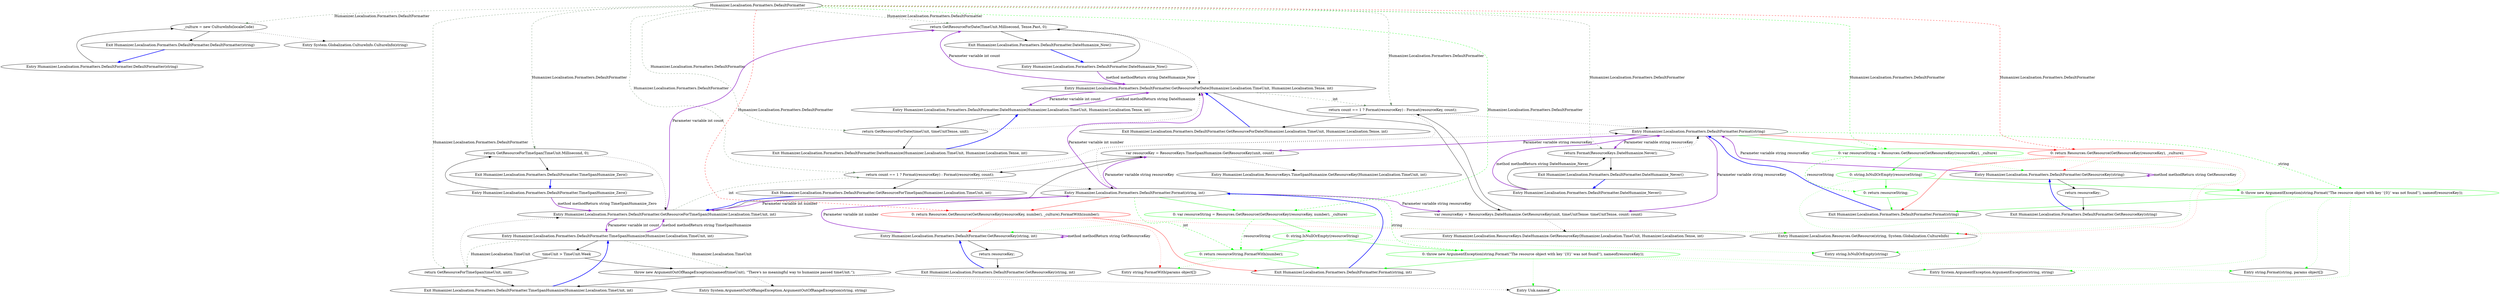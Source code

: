 digraph  {
n47 [label="Humanizer.Localisation.Formatters.DefaultFormatter", span=""];
n0 [cluster="Humanizer.Localisation.Formatters.DefaultFormatter.DefaultFormatter(string)", label="Entry Humanizer.Localisation.Formatters.DefaultFormatter.DefaultFormatter(string)", span="16-16"];
n1 [cluster="Humanizer.Localisation.Formatters.DefaultFormatter.DefaultFormatter(string)", label="_culture = new CultureInfo(localeCode)", span="18-18"];
n2 [cluster="Humanizer.Localisation.Formatters.DefaultFormatter.DefaultFormatter(string)", label="Exit Humanizer.Localisation.Formatters.DefaultFormatter.DefaultFormatter(string)", span="16-16"];
n3 [cluster="System.Globalization.CultureInfo.CultureInfo(string)", label="Entry System.Globalization.CultureInfo.CultureInfo(string)", span="0-0"];
n4 [cluster="Humanizer.Localisation.Formatters.DefaultFormatter.DateHumanize_Now()", label="Entry Humanizer.Localisation.Formatters.DefaultFormatter.DateHumanize_Now()", span="25-25"];
n5 [cluster="Humanizer.Localisation.Formatters.DefaultFormatter.DateHumanize_Now()", label="return GetResourceForDate(TimeUnit.Millisecond, Tense.Past, 0);", span="27-27"];
n6 [cluster="Humanizer.Localisation.Formatters.DefaultFormatter.DateHumanize_Now()", label="Exit Humanizer.Localisation.Formatters.DefaultFormatter.DateHumanize_Now()", span="25-25"];
n7 [cluster="Humanizer.Localisation.Formatters.DefaultFormatter.GetResourceForDate(Humanizer.Localisation.TimeUnit, Humanizer.Localisation.Tense, int)", label="Entry Humanizer.Localisation.Formatters.DefaultFormatter.GetResourceForDate(Humanizer.Localisation.TimeUnit, Humanizer.Localisation.Tense, int)", span="75-75"];
n8 [cluster="Humanizer.Localisation.Formatters.DefaultFormatter.DateHumanize_Never()", label="Entry Humanizer.Localisation.Formatters.DefaultFormatter.DateHumanize_Never()", span="34-34"];
n9 [cluster="Humanizer.Localisation.Formatters.DefaultFormatter.DateHumanize_Never()", label="return Format(ResourceKeys.DateHumanize.Never);", span="36-36"];
n10 [cluster="Humanizer.Localisation.Formatters.DefaultFormatter.DateHumanize_Never()", label="Exit Humanizer.Localisation.Formatters.DefaultFormatter.DateHumanize_Never()", span="34-34"];
n11 [cluster="Humanizer.Localisation.Formatters.DefaultFormatter.Format(string)", label="Entry Humanizer.Localisation.Formatters.DefaultFormatter.Format(string)", span="92-92"];
n12 [cluster="Humanizer.Localisation.Formatters.DefaultFormatter.DateHumanize(Humanizer.Localisation.TimeUnit, Humanizer.Localisation.Tense, int)", label="Entry Humanizer.Localisation.Formatters.DefaultFormatter.DateHumanize(Humanizer.Localisation.TimeUnit, Humanizer.Localisation.Tense, int)", span="46-46"];
n13 [cluster="Humanizer.Localisation.Formatters.DefaultFormatter.DateHumanize(Humanizer.Localisation.TimeUnit, Humanizer.Localisation.Tense, int)", label="return GetResourceForDate(timeUnit, timeUnitTense, unit);", span="48-48"];
n14 [cluster="Humanizer.Localisation.Formatters.DefaultFormatter.DateHumanize(Humanizer.Localisation.TimeUnit, Humanizer.Localisation.Tense, int)", label="Exit Humanizer.Localisation.Formatters.DefaultFormatter.DateHumanize(Humanizer.Localisation.TimeUnit, Humanizer.Localisation.Tense, int)", span="46-46"];
n15 [cluster="Humanizer.Localisation.Formatters.DefaultFormatter.TimeSpanHumanize_Zero()", label="Entry Humanizer.Localisation.Formatters.DefaultFormatter.TimeSpanHumanize_Zero()", span="55-55"];
n16 [cluster="Humanizer.Localisation.Formatters.DefaultFormatter.TimeSpanHumanize_Zero()", label="return GetResourceForTimeSpan(TimeUnit.Millisecond, 0);", span="57-57"];
n17 [cluster="Humanizer.Localisation.Formatters.DefaultFormatter.TimeSpanHumanize_Zero()", label="Exit Humanizer.Localisation.Formatters.DefaultFormatter.TimeSpanHumanize_Zero()", span="55-55"];
n18 [cluster="Humanizer.Localisation.Formatters.DefaultFormatter.GetResourceForTimeSpan(Humanizer.Localisation.TimeUnit, int)", label="Entry Humanizer.Localisation.Formatters.DefaultFormatter.GetResourceForTimeSpan(Humanizer.Localisation.TimeUnit, int)", span="81-81"];
n19 [cluster="Humanizer.Localisation.Formatters.DefaultFormatter.TimeSpanHumanize(Humanizer.Localisation.TimeUnit, int)", label="Entry Humanizer.Localisation.Formatters.DefaultFormatter.TimeSpanHumanize(Humanizer.Localisation.TimeUnit, int)", span="67-67"];
n20 [cluster="Humanizer.Localisation.Formatters.DefaultFormatter.TimeSpanHumanize(Humanizer.Localisation.TimeUnit, int)", label="timeUnit > TimeUnit.Week", span="69-69"];
n21 [cluster="Humanizer.Localisation.Formatters.DefaultFormatter.TimeSpanHumanize(Humanizer.Localisation.TimeUnit, int)", label="throw new ArgumentOutOfRangeException(nameof(timeUnit), ''There's no meaningful way to humanize passed timeUnit.'');", span="70-70"];
n22 [cluster="Humanizer.Localisation.Formatters.DefaultFormatter.TimeSpanHumanize(Humanizer.Localisation.TimeUnit, int)", label="return GetResourceForTimeSpan(timeUnit, unit);", span="72-72"];
n23 [cluster="Humanizer.Localisation.Formatters.DefaultFormatter.TimeSpanHumanize(Humanizer.Localisation.TimeUnit, int)", label="Exit Humanizer.Localisation.Formatters.DefaultFormatter.TimeSpanHumanize(Humanizer.Localisation.TimeUnit, int)", span="67-67"];
n24 [cluster="System.ArgumentOutOfRangeException.ArgumentOutOfRangeException(string, string)", label="Entry System.ArgumentOutOfRangeException.ArgumentOutOfRangeException(string, string)", span="0-0"];
n25 [cluster="Unk.nameof", label="Entry Unk.nameof", span=""];
n26 [cluster="Humanizer.Localisation.Formatters.DefaultFormatter.GetResourceForDate(Humanizer.Localisation.TimeUnit, Humanizer.Localisation.Tense, int)", label="var resourceKey = ResourceKeys.DateHumanize.GetResourceKey(unit, timeUnitTense: timeUnitTense, count: count)", span="77-77"];
n27 [cluster="Humanizer.Localisation.Formatters.DefaultFormatter.GetResourceForDate(Humanizer.Localisation.TimeUnit, Humanizer.Localisation.Tense, int)", label="return count == 1 ? Format(resourceKey) : Format(resourceKey, count);", span="78-78"];
n29 [cluster="Humanizer.Localisation.ResourceKeys.DateHumanize.GetResourceKey(Humanizer.Localisation.TimeUnit, Humanizer.Localisation.Tense, int)", label="Entry Humanizer.Localisation.ResourceKeys.DateHumanize.GetResourceKey(Humanizer.Localisation.TimeUnit, Humanizer.Localisation.Tense, int)", span="35-35"];
n28 [cluster="Humanizer.Localisation.Formatters.DefaultFormatter.GetResourceForDate(Humanizer.Localisation.TimeUnit, Humanizer.Localisation.Tense, int)", label="Exit Humanizer.Localisation.Formatters.DefaultFormatter.GetResourceForDate(Humanizer.Localisation.TimeUnit, Humanizer.Localisation.Tense, int)", span="75-75"];
n30 [cluster="Humanizer.Localisation.Formatters.DefaultFormatter.Format(string, int)", label="Entry Humanizer.Localisation.Formatters.DefaultFormatter.Format(string, int)", span="103-103"];
n31 [cluster="Humanizer.Localisation.Formatters.DefaultFormatter.GetResourceForTimeSpan(Humanizer.Localisation.TimeUnit, int)", label="var resourceKey = ResourceKeys.TimeSpanHumanize.GetResourceKey(unit, count)", span="83-83"];
n32 [cluster="Humanizer.Localisation.Formatters.DefaultFormatter.GetResourceForTimeSpan(Humanizer.Localisation.TimeUnit, int)", label="return count == 1 ? Format(resourceKey) : Format(resourceKey, count);", span="84-84"];
n34 [cluster="Humanizer.Localisation.ResourceKeys.TimeSpanHumanize.GetResourceKey(Humanizer.Localisation.TimeUnit, int)", label="Entry Humanizer.Localisation.ResourceKeys.TimeSpanHumanize.GetResourceKey(Humanizer.Localisation.TimeUnit, int)", span="22-22"];
n33 [cluster="Humanizer.Localisation.Formatters.DefaultFormatter.GetResourceForTimeSpan(Humanizer.Localisation.TimeUnit, int)", label="Exit Humanizer.Localisation.Formatters.DefaultFormatter.GetResourceForTimeSpan(Humanizer.Localisation.TimeUnit, int)", span="81-81"];
n35 [cluster="Humanizer.Localisation.Formatters.DefaultFormatter.Format(string)", color=red, community=0, label="0: return Resources.GetResource(GetResourceKey(resourceKey), _culture);", span="94-94"];
n36 [cluster="Humanizer.Localisation.Formatters.DefaultFormatter.Format(string)", label="Exit Humanizer.Localisation.Formatters.DefaultFormatter.Format(string)", span="92-92"];
n37 [cluster="Humanizer.Localisation.Formatters.DefaultFormatter.GetResourceKey(string)", label="Entry Humanizer.Localisation.Formatters.DefaultFormatter.GetResourceKey(string)", span="124-124"];
n38 [cluster="Humanizer.Localisation.Resources.GetResource(string, System.Globalization.CultureInfo)", label="Entry Humanizer.Localisation.Resources.GetResource(string, System.Globalization.CultureInfo)", span="19-19"];
n39 [cluster="Humanizer.Localisation.Formatters.DefaultFormatter.Format(string, int)", color=red, community=0, label="0: return Resources.GetResource(GetResourceKey(resourceKey, number), _culture).FormatWith(number);", span="105-105"];
n40 [cluster="Humanizer.Localisation.Formatters.DefaultFormatter.Format(string, int)", label="Exit Humanizer.Localisation.Formatters.DefaultFormatter.Format(string, int)", span="103-103"];
n41 [cluster="Humanizer.Localisation.Formatters.DefaultFormatter.GetResourceKey(string, int)", label="Entry Humanizer.Localisation.Formatters.DefaultFormatter.GetResourceKey(string, int)", span="114-114"];
n42 [cluster="string.FormatWith(params object[])", label="Entry string.FormatWith(params object[])", span="15-15"];
n43 [cluster="Humanizer.Localisation.Formatters.DefaultFormatter.GetResourceKey(string, int)", label="return resourceKey;", span="116-116"];
n44 [cluster="Humanizer.Localisation.Formatters.DefaultFormatter.GetResourceKey(string, int)", label="Exit Humanizer.Localisation.Formatters.DefaultFormatter.GetResourceKey(string, int)", span="114-114"];
n45 [cluster="Humanizer.Localisation.Formatters.DefaultFormatter.GetResourceKey(string)", label="return resourceKey;", span="126-126"];
n46 [cluster="Humanizer.Localisation.Formatters.DefaultFormatter.GetResourceKey(string)", label="Exit Humanizer.Localisation.Formatters.DefaultFormatter.GetResourceKey(string)", span="124-124"];
d35 [cluster="Humanizer.Localisation.Formatters.DefaultFormatter.Format(string)", color=green, community=0, label="0: var resourceString = Resources.GetResource(GetResourceKey(resourceKey), _culture)", span="95-95"];
d36 [cluster="Humanizer.Localisation.Formatters.DefaultFormatter.Format(string)", color=green, community=0, label="0: string.IsNullOrEmpty(resourceString)", span="97-97"];
d38 [cluster="Humanizer.Localisation.Formatters.DefaultFormatter.Format(string)", color=green, community=0, label="0: return resourceString;", span="100-100"];
d37 [cluster="Humanizer.Localisation.Formatters.DefaultFormatter.Format(string)", color=green, community=0, label="0: throw new ArgumentException(string.Format(''The resource object with key '{0}' was not found''), nameof(resourceKey));", span="98-98"];
d43 [cluster="System.ArgumentException.ArgumentException(string, string)", label="Entry System.ArgumentException.ArgumentException(string, string)", span="0-0"];
d44 [cluster="string.Format(string, params object[])", label="Entry string.Format(string, params object[])", span="0-0"];
d42 [cluster="string.IsNullOrEmpty(string)", label="Entry string.IsNullOrEmpty(string)", span="0-0"];
d45 [cluster="Humanizer.Localisation.Formatters.DefaultFormatter.Format(string, int)", color=green, community=0, label="0: var resourceString = Resources.GetResource(GetResourceKey(resourceKey, number), _culture)", span="112-112"];
d46 [cluster="Humanizer.Localisation.Formatters.DefaultFormatter.Format(string, int)", color=green, community=0, label="0: string.IsNullOrEmpty(resourceString)", span="114-114"];
d48 [cluster="Humanizer.Localisation.Formatters.DefaultFormatter.Format(string, int)", color=green, community=0, label="0: return resourceString.FormatWith(number);", span="117-117"];
d47 [cluster="Humanizer.Localisation.Formatters.DefaultFormatter.Format(string, int)", color=green, community=0, label="0: throw new ArgumentException(string.Format(''The resource object with key '{0}' was not found''), nameof(resourceKey));", span="115-115"];
n47 -> n1  [color=darkseagreen4, key=1, label="Humanizer.Localisation.Formatters.DefaultFormatter", style=dashed];
n47 -> n5  [color=darkseagreen4, key=1, label="Humanizer.Localisation.Formatters.DefaultFormatter", style=dashed];
n47 -> n9  [color=darkseagreen4, key=1, label="Humanizer.Localisation.Formatters.DefaultFormatter", style=dashed];
n47 -> n13  [color=darkseagreen4, key=1, label="Humanizer.Localisation.Formatters.DefaultFormatter", style=dashed];
n47 -> n16  [color=darkseagreen4, key=1, label="Humanizer.Localisation.Formatters.DefaultFormatter", style=dashed];
n47 -> n22  [color=darkseagreen4, key=1, label="Humanizer.Localisation.Formatters.DefaultFormatter", style=dashed];
n47 -> n27  [color=darkseagreen4, key=1, label="Humanizer.Localisation.Formatters.DefaultFormatter", style=dashed];
n47 -> n32  [color=darkseagreen4, key=1, label="Humanizer.Localisation.Formatters.DefaultFormatter", style=dashed];
n47 -> n35  [color=red, key=1, label="Humanizer.Localisation.Formatters.DefaultFormatter", style=dashed];
n47 -> n39  [color=red, key=1, label="Humanizer.Localisation.Formatters.DefaultFormatter", style=dashed];
n47 -> d35  [color=green, key=1, label="Humanizer.Localisation.Formatters.DefaultFormatter", style=dashed];
n47 -> d45  [color=green, key=1, label="Humanizer.Localisation.Formatters.DefaultFormatter", style=dashed];
n0 -> n1  [key=0, style=solid];
n1 -> n2  [key=0, style=solid];
n1 -> n3  [key=2, style=dotted];
n2 -> n0  [color=blue, key=0, style=bold];
n4 -> n5  [key=0, style=solid];
n4 -> n7  [color=darkorchid, key=3, label="method methodReturn string DateHumanize_Now", style=bold];
n5 -> n6  [key=0, style=solid];
n5 -> n7  [key=2, style=dotted];
n6 -> n4  [color=blue, key=0, style=bold];
n7 -> n26  [key=0, style=solid];
n7 -> n27  [color=darkseagreen4, key=1, label=int, style=dashed];
n7 -> n5  [color=darkorchid, key=3, label="Parameter variable int count", style=bold];
n7 -> n12  [color=darkorchid, key=3, label="Parameter variable int count", style=bold];
n8 -> n9  [key=0, style=solid];
n8 -> n11  [color=darkorchid, key=3, label="method methodReturn string DateHumanize_Never", style=bold];
n9 -> n10  [key=0, style=solid];
n9 -> n11  [key=2, style=dotted];
n10 -> n8  [color=blue, key=0, style=bold];
n11 -> n35  [color=red, key=0, style=solid];
n11 -> n9  [color=darkorchid, key=3, label="Parameter variable string resourceKey", style=bold];
n11 -> n26  [color=darkorchid, key=3, label="Parameter variable string resourceKey", style=bold];
n11 -> n31  [color=darkorchid, key=3, label="Parameter variable string resourceKey", style=bold];
n11 -> d35  [color=green, key=0, style=solid];
n11 -> d37  [color=green, key=1, label=string, style=dashed];
n12 -> n13  [key=0, style=solid];
n12 -> n7  [color=darkorchid, key=3, label="method methodReturn string DateHumanize", style=bold];
n13 -> n14  [key=0, style=solid];
n13 -> n7  [key=2, style=dotted];
n14 -> n12  [color=blue, key=0, style=bold];
n15 -> n16  [key=0, style=solid];
n15 -> n18  [color=darkorchid, key=3, label="method methodReturn string TimeSpanHumanize_Zero", style=bold];
n16 -> n17  [key=0, style=solid];
n16 -> n18  [key=2, style=dotted];
n17 -> n15  [color=blue, key=0, style=bold];
n18 -> n31  [key=0, style=solid];
n18 -> n32  [color=darkseagreen4, key=1, label=int, style=dashed];
n18 -> n5  [color=darkorchid, key=3, label="Parameter variable int count", style=bold];
n18 -> n19  [color=darkorchid, key=3, label="Parameter variable int count", style=bold];
n19 -> n20  [key=0, style=solid];
n19 -> n21  [color=darkseagreen4, key=1, label="Humanizer.Localisation.TimeUnit", style=dashed];
n19 -> n22  [color=darkseagreen4, key=1, label="Humanizer.Localisation.TimeUnit", style=dashed];
n19 -> n18  [color=darkorchid, key=3, label="method methodReturn string TimeSpanHumanize", style=bold];
n20 -> n21  [key=0, style=solid];
n20 -> n22  [key=0, style=solid];
n21 -> n23  [key=0, style=solid];
n21 -> n24  [key=2, style=dotted];
n21 -> n25  [key=2, style=dotted];
n22 -> n23  [key=0, style=solid];
n22 -> n18  [key=2, style=dotted];
n23 -> n19  [color=blue, key=0, style=bold];
n26 -> n27  [key=0, style=solid];
n26 -> n29  [key=2, style=dotted];
n27 -> n28  [key=0, style=solid];
n27 -> n11  [key=2, style=dotted];
n27 -> n30  [key=2, style=dotted];
n28 -> n7  [color=blue, key=0, style=bold];
n30 -> n39  [color=red, key=0, style=solid];
n30 -> n26  [color=darkorchid, key=3, label="Parameter variable string resourceKey", style=bold];
n30 -> n31  [color=darkorchid, key=3, label="Parameter variable string resourceKey", style=bold];
n30 -> n7  [color=darkorchid, key=3, label="Parameter variable int number", style=bold];
n30 -> n18  [color=darkorchid, key=3, label="Parameter variable int number", style=bold];
n30 -> d45  [color=green, key=0, style=solid];
n30 -> d47  [color=green, key=1, label=string, style=dashed];
n30 -> d48  [color=green, key=1, label=int, style=dashed];
n31 -> n32  [key=0, style=solid];
n31 -> n34  [key=2, style=dotted];
n32 -> n33  [key=0, style=solid];
n32 -> n11  [key=2, style=dotted];
n32 -> n30  [key=2, style=dotted];
n33 -> n18  [color=blue, key=0, style=bold];
n35 -> n36  [color=red, key=0, style=solid];
n35 -> n37  [color=red, key=2, style=dotted];
n35 -> n38  [color=red, key=2, style=dotted];
n36 -> n11  [color=blue, key=0, style=bold];
n37 -> n45  [key=0, style=solid];
n37 -> n11  [color=darkorchid, key=3, label="Parameter variable string resourceKey", style=bold];
n37 -> n37  [color=darkorchid, key=3, label="method methodReturn string GetResourceKey", style=bold];
n39 -> n40  [color=red, key=0, style=solid];
n39 -> n41  [color=red, key=2, style=dotted];
n39 -> n38  [color=red, key=2, style=dotted];
n39 -> n42  [color=red, key=2, style=dotted];
n40 -> n30  [color=blue, key=0, style=bold];
n41 -> n43  [key=0, style=solid];
n41 -> n30  [color=darkorchid, key=3, label="Parameter variable int number", style=bold];
n41 -> n41  [color=darkorchid, key=3, label="method methodReturn string GetResourceKey", style=bold];
n43 -> n44  [key=0, style=solid];
n44 -> n41  [color=blue, key=0, style=bold];
n45 -> n46  [key=0, style=solid];
n46 -> n37  [color=blue, key=0, style=bold];
d35 -> d36  [color=green, key=0, style=solid];
d35 -> n37  [color=green, key=2, style=dotted];
d35 -> n38  [color=green, key=2, style=dotted];
d35 -> d38  [color=green, key=1, label=resourceString, style=dashed];
d36 -> d37  [color=green, key=0, style=solid];
d36 -> d38  [color=green, key=0, style=solid];
d36 -> d42  [color=green, key=2, style=dotted];
d38 -> n36  [color=green, key=0, style=solid];
d37 -> n36  [color=green, key=0, style=solid];
d37 -> d43  [color=green, key=2, style=dotted];
d37 -> d44  [color=green, key=2, style=dotted];
d37 -> n25  [color=green, key=2, style=dotted];
d45 -> d46  [color=green, key=0, style=solid];
d45 -> n41  [color=green, key=2, style=dotted];
d45 -> n38  [color=green, key=2, style=dotted];
d45 -> d48  [color=green, key=1, label=resourceString, style=dashed];
d46 -> d47  [color=green, key=0, style=solid];
d46 -> d48  [color=green, key=0, style=solid];
d46 -> d42  [color=green, key=2, style=dotted];
d48 -> n40  [color=green, key=0, style=solid];
d48 -> n42  [color=green, key=2, style=dotted];
d47 -> n40  [color=green, key=0, style=solid];
d47 -> d43  [color=green, key=2, style=dotted];
d47 -> d44  [color=green, key=2, style=dotted];
d47 -> n25  [color=green, key=2, style=dotted];
}
